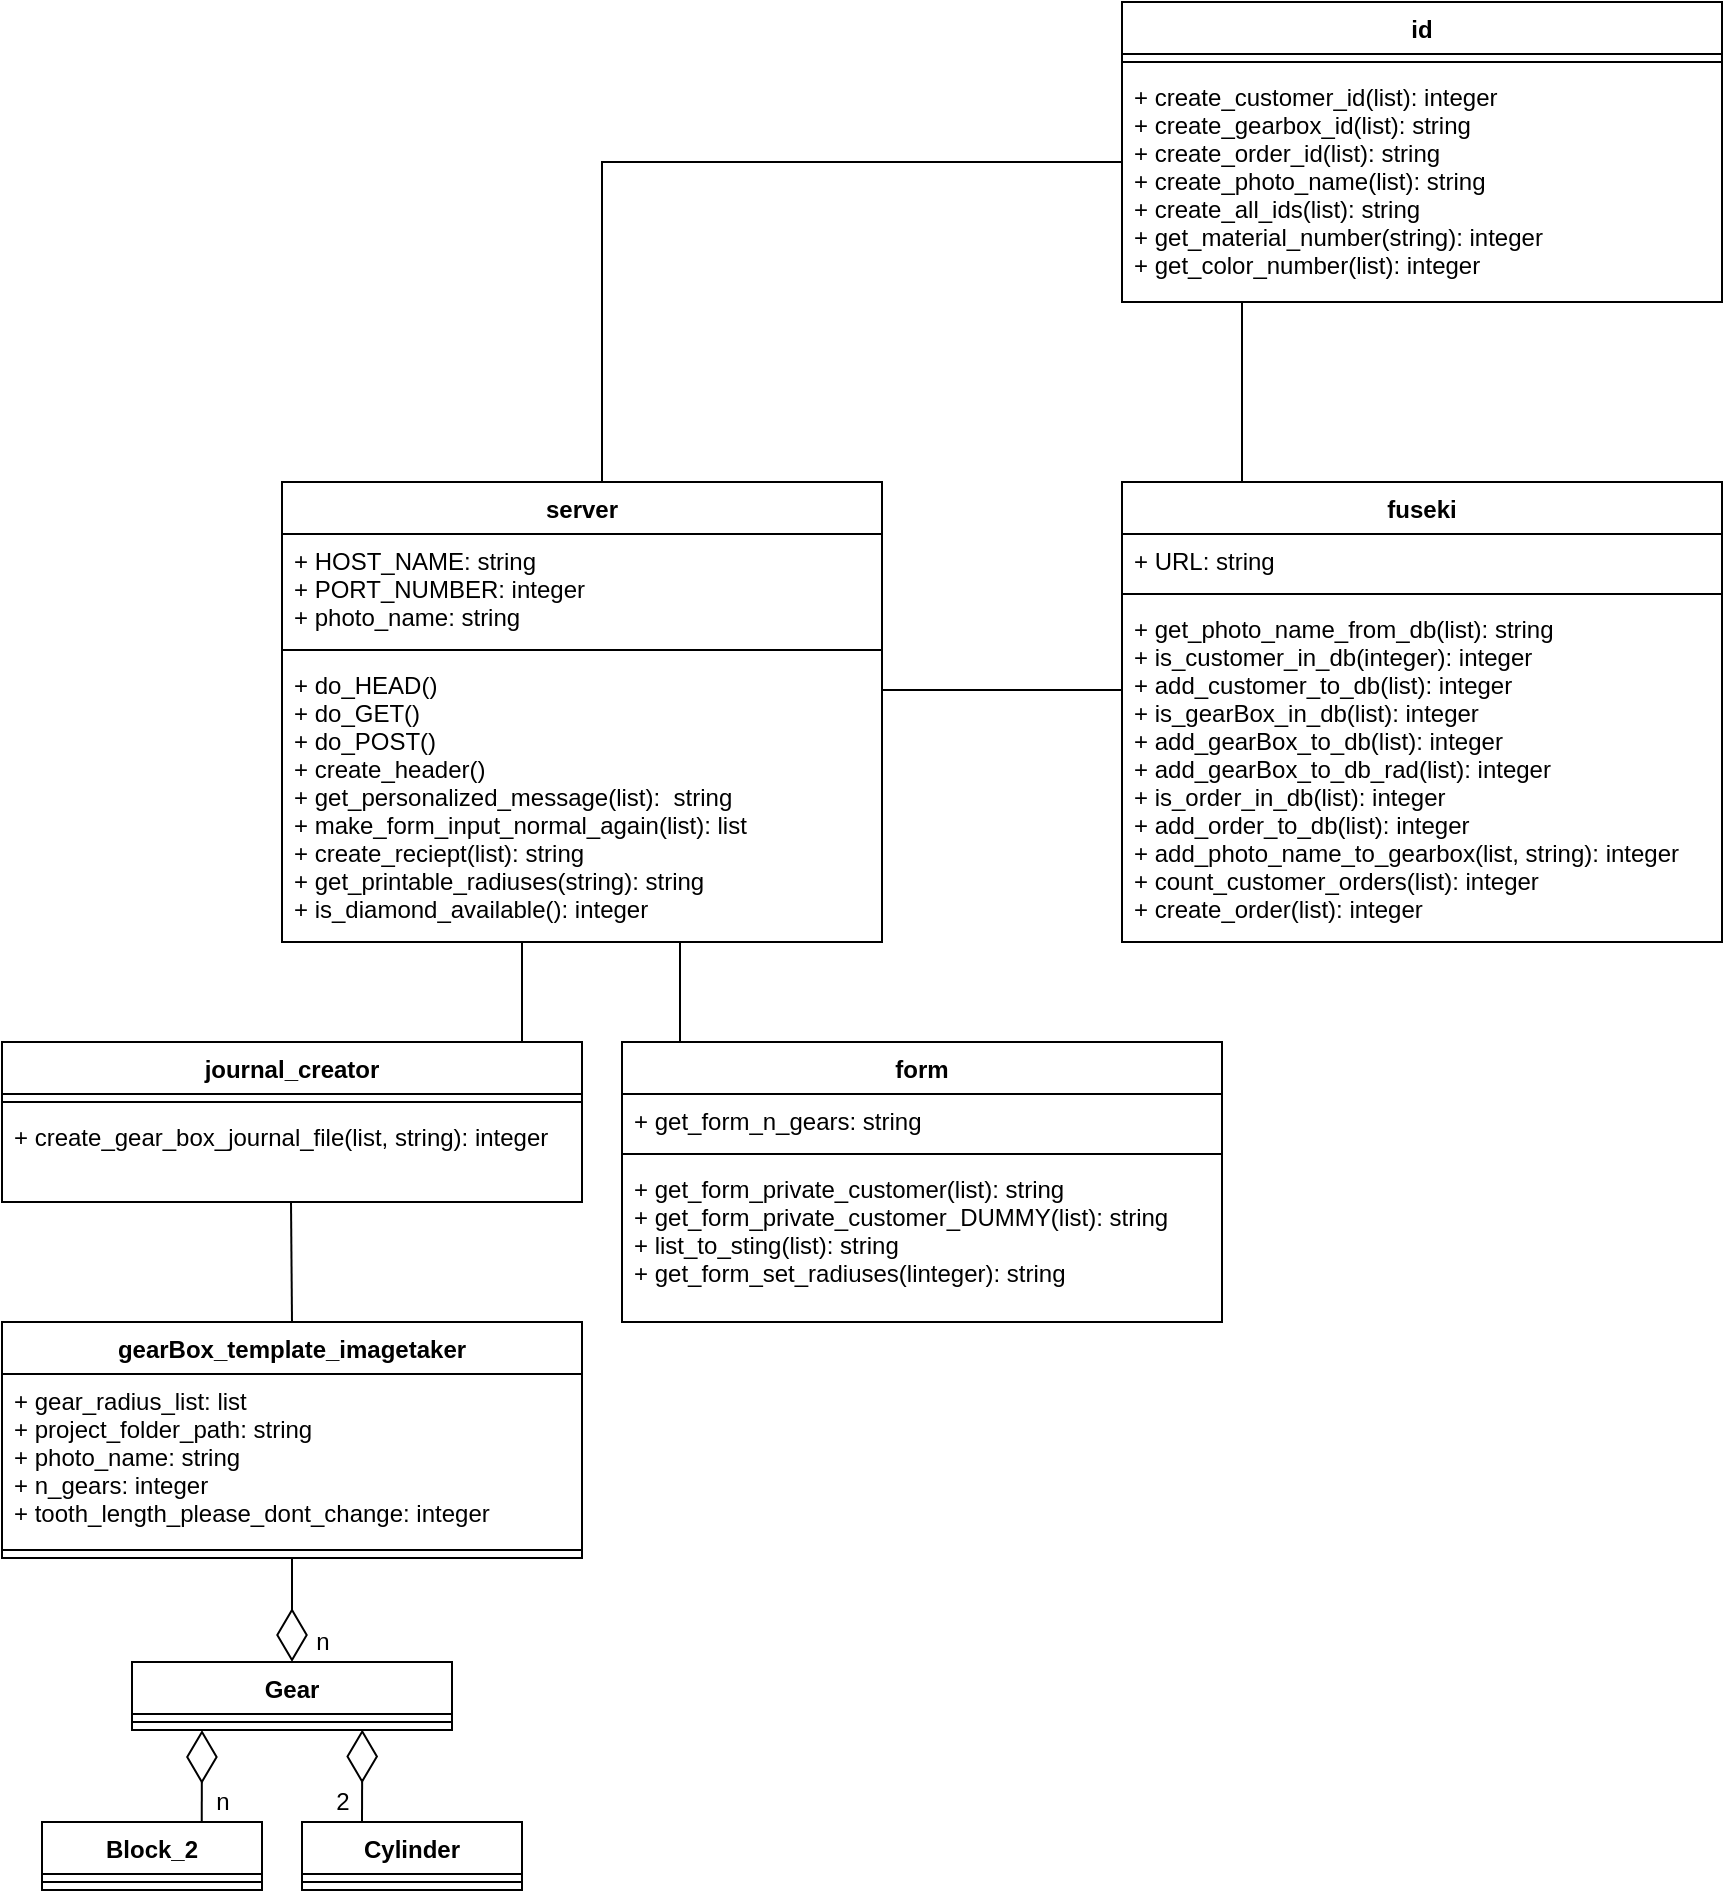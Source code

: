 <mxfile version="15.8.6" type="device"><diagram id="C5RBs43oDa-KdzZeNtuy" name="Page-1"><mxGraphModel dx="2076" dy="674" grid="1" gridSize="10" guides="1" tooltips="1" connect="1" arrows="1" fold="1" page="1" pageScale="1" pageWidth="827" pageHeight="1169" math="0" shadow="0"><root><mxCell id="WIyWlLk6GJQsqaUBKTNV-0"/><mxCell id="WIyWlLk6GJQsqaUBKTNV-1" parent="WIyWlLk6GJQsqaUBKTNV-0"/><mxCell id="nqWox4dX7X_OwQ-kaCHW-36" value="id" style="swimlane;fontStyle=1;align=center;verticalAlign=top;childLayout=stackLayout;horizontal=1;startSize=26;horizontalStack=0;resizeParent=1;resizeParentMax=0;resizeLast=0;collapsible=1;marginBottom=0;" parent="WIyWlLk6GJQsqaUBKTNV-1" vertex="1"><mxGeometry x="460" y="80" width="300" height="150" as="geometry"/></mxCell><mxCell id="nqWox4dX7X_OwQ-kaCHW-38" value="" style="line;strokeWidth=1;fillColor=none;align=left;verticalAlign=middle;spacingTop=-1;spacingLeft=3;spacingRight=3;rotatable=0;labelPosition=right;points=[];portConstraint=eastwest;" parent="nqWox4dX7X_OwQ-kaCHW-36" vertex="1"><mxGeometry y="26" width="300" height="8" as="geometry"/></mxCell><mxCell id="nqWox4dX7X_OwQ-kaCHW-39" value="+ create_customer_id(list): integer&#10;+ create_gearbox_id(list): string&#10;+ create_order_id(list): string&#10;+ create_photo_name(list): string&#10;+ create_all_ids(list): string&#10;+ get_material_number(string): integer&#10;+ get_color_number(list): integer" style="text;strokeColor=none;fillColor=none;align=left;verticalAlign=top;spacingLeft=4;spacingRight=4;overflow=hidden;rotatable=0;points=[[0,0.5],[1,0.5]];portConstraint=eastwest;" parent="nqWox4dX7X_OwQ-kaCHW-36" vertex="1"><mxGeometry y="34" width="300" height="116" as="geometry"/></mxCell><mxCell id="nqWox4dX7X_OwQ-kaCHW-47" value="server" style="swimlane;fontStyle=1;align=center;verticalAlign=top;childLayout=stackLayout;horizontal=1;startSize=26;horizontalStack=0;resizeParent=1;resizeParentMax=0;resizeLast=0;collapsible=1;marginBottom=0;" parent="WIyWlLk6GJQsqaUBKTNV-1" vertex="1"><mxGeometry x="40" y="320" width="300" height="230" as="geometry"/></mxCell><mxCell id="nqWox4dX7X_OwQ-kaCHW-48" value="+ HOST_NAME: string&#10;+ PORT_NUMBER: integer&#10;+ photo_name: string&#10;" style="text;strokeColor=none;fillColor=none;align=left;verticalAlign=top;spacingLeft=4;spacingRight=4;overflow=hidden;rotatable=0;points=[[0,0.5],[1,0.5]];portConstraint=eastwest;" parent="nqWox4dX7X_OwQ-kaCHW-47" vertex="1"><mxGeometry y="26" width="300" height="54" as="geometry"/></mxCell><mxCell id="nqWox4dX7X_OwQ-kaCHW-49" value="" style="line;strokeWidth=1;fillColor=none;align=left;verticalAlign=middle;spacingTop=-1;spacingLeft=3;spacingRight=3;rotatable=0;labelPosition=right;points=[];portConstraint=eastwest;" parent="nqWox4dX7X_OwQ-kaCHW-47" vertex="1"><mxGeometry y="80" width="300" height="8" as="geometry"/></mxCell><mxCell id="nqWox4dX7X_OwQ-kaCHW-50" value="+ do_HEAD()&#10;+ do_GET()&#10;+ do_POST()&#10;+ create_header()&#10;+ get_personalized_message(list):  string&#10;+ make_form_input_normal_again(list): list&#10;+ create_reciept(list): string&#10;+ get_printable_radiuses(string): string&#10;+ is_diamond_available(): integer&#10;" style="text;strokeColor=none;fillColor=none;align=left;verticalAlign=top;spacingLeft=4;spacingRight=4;overflow=hidden;rotatable=0;points=[[0,0.5],[1,0.5]];portConstraint=eastwest;" parent="nqWox4dX7X_OwQ-kaCHW-47" vertex="1"><mxGeometry y="88" width="300" height="142" as="geometry"/></mxCell><mxCell id="7IXbXkhC81YOQDZqol52-5" value="fuseki" style="swimlane;fontStyle=1;align=center;verticalAlign=top;childLayout=stackLayout;horizontal=1;startSize=26;horizontalStack=0;resizeParent=1;resizeParentMax=0;resizeLast=0;collapsible=1;marginBottom=0;" parent="WIyWlLk6GJQsqaUBKTNV-1" vertex="1"><mxGeometry x="460" y="320" width="300" height="230" as="geometry"/></mxCell><mxCell id="7IXbXkhC81YOQDZqol52-6" value="+ URL: string" style="text;strokeColor=none;fillColor=none;align=left;verticalAlign=top;spacingLeft=4;spacingRight=4;overflow=hidden;rotatable=0;points=[[0,0.5],[1,0.5]];portConstraint=eastwest;" parent="7IXbXkhC81YOQDZqol52-5" vertex="1"><mxGeometry y="26" width="300" height="26" as="geometry"/></mxCell><mxCell id="7IXbXkhC81YOQDZqol52-7" value="" style="line;strokeWidth=1;fillColor=none;align=left;verticalAlign=middle;spacingTop=-1;spacingLeft=3;spacingRight=3;rotatable=0;labelPosition=right;points=[];portConstraint=eastwest;" parent="7IXbXkhC81YOQDZqol52-5" vertex="1"><mxGeometry y="52" width="300" height="8" as="geometry"/></mxCell><mxCell id="7IXbXkhC81YOQDZqol52-8" value="+ get_photo_name_from_db(list): string&#10;+ is_customer_in_db(integer): integer&#10;+ add_customer_to_db(list): integer&#10;+ is_gearBox_in_db(list): integer&#10;+ add_gearBox_to_db(list): integer&#10;+ add_gearBox_to_db_rad(list): integer&#10;+ is_order_in_db(list): integer&#10;+ add_order_to_db(list): integer&#10;+ add_photo_name_to_gearbox(list, string): integer&#10;+ count_customer_orders(list): integer&#10;+ create_order(list): integer" style="text;strokeColor=none;fillColor=none;align=left;verticalAlign=top;spacingLeft=4;spacingRight=4;overflow=hidden;rotatable=0;points=[[0,0.5],[1,0.5]];portConstraint=eastwest;" parent="7IXbXkhC81YOQDZqol52-5" vertex="1"><mxGeometry y="60" width="300" height="170" as="geometry"/></mxCell><mxCell id="7IXbXkhC81YOQDZqol52-19" value="journal_creator" style="swimlane;fontStyle=1;align=center;verticalAlign=top;childLayout=stackLayout;horizontal=1;startSize=26;horizontalStack=0;resizeParent=1;resizeParentMax=0;resizeLast=0;collapsible=1;marginBottom=0;" parent="WIyWlLk6GJQsqaUBKTNV-1" vertex="1"><mxGeometry x="-100" y="600" width="290" height="80" as="geometry"/></mxCell><mxCell id="7IXbXkhC81YOQDZqol52-21" value="" style="line;strokeWidth=1;fillColor=none;align=left;verticalAlign=middle;spacingTop=-1;spacingLeft=3;spacingRight=3;rotatable=0;labelPosition=right;points=[];portConstraint=eastwest;" parent="7IXbXkhC81YOQDZqol52-19" vertex="1"><mxGeometry y="26" width="290" height="8" as="geometry"/></mxCell><mxCell id="7IXbXkhC81YOQDZqol52-22" value="+ create_gear_box_journal_file(list, string): integer" style="text;strokeColor=none;fillColor=none;align=left;verticalAlign=top;spacingLeft=4;spacingRight=4;overflow=hidden;rotatable=0;points=[[0,0.5],[1,0.5]];portConstraint=eastwest;" parent="7IXbXkhC81YOQDZqol52-19" vertex="1"><mxGeometry y="34" width="290" height="46" as="geometry"/></mxCell><mxCell id="DbTfy1JLn6X_RhKyX60p-6" value="" style="line;strokeWidth=1;fillColor=none;align=left;verticalAlign=middle;spacingTop=-1;spacingLeft=3;spacingRight=3;rotatable=0;labelPosition=right;points=[];portConstraint=eastwest;" parent="WIyWlLk6GJQsqaUBKTNV-1" vertex="1"><mxGeometry x="340" y="420" width="120" height="8" as="geometry"/></mxCell><mxCell id="DbTfy1JLn6X_RhKyX60p-9" value="" style="line;strokeWidth=1;fillColor=none;align=left;verticalAlign=middle;spacingTop=-1;spacingLeft=3;spacingRight=3;rotatable=0;labelPosition=right;points=[];portConstraint=eastwest;" parent="WIyWlLk6GJQsqaUBKTNV-1" vertex="1"><mxGeometry x="240" y="560" height="60" as="geometry"/></mxCell><mxCell id="DbTfy1JLn6X_RhKyX60p-15" value="" style="endArrow=none;html=1;edgeStyle=orthogonalEdgeStyle;rounded=0;" parent="WIyWlLk6GJQsqaUBKTNV-1" edge="1"><mxGeometry relative="1" as="geometry"><mxPoint x="520" y="320" as="sourcePoint"/><mxPoint x="520" y="230" as="targetPoint"/><Array as="points"><mxPoint x="520" y="320"/><mxPoint x="520" y="230"/></Array></mxGeometry></mxCell><mxCell id="DbTfy1JLn6X_RhKyX60p-16" value="" style="endArrow=none;html=1;edgeStyle=orthogonalEdgeStyle;rounded=0;" parent="WIyWlLk6GJQsqaUBKTNV-1" target="nqWox4dX7X_OwQ-kaCHW-39" edge="1"><mxGeometry relative="1" as="geometry"><mxPoint x="200" y="320" as="sourcePoint"/><mxPoint x="200" y="160" as="targetPoint"/><Array as="points"><mxPoint x="200" y="160"/></Array></mxGeometry></mxCell><mxCell id="DbTfy1JLn6X_RhKyX60p-23" value="form" style="swimlane;fontStyle=1;align=center;verticalAlign=top;childLayout=stackLayout;horizontal=1;startSize=26;horizontalStack=0;resizeParent=1;resizeParentMax=0;resizeLast=0;collapsible=1;marginBottom=0;" parent="WIyWlLk6GJQsqaUBKTNV-1" vertex="1"><mxGeometry x="210" y="600" width="300" height="140" as="geometry"/></mxCell><mxCell id="DbTfy1JLn6X_RhKyX60p-24" value="+ get_form_n_gears: string" style="text;strokeColor=none;fillColor=none;align=left;verticalAlign=top;spacingLeft=4;spacingRight=4;overflow=hidden;rotatable=0;points=[[0,0.5],[1,0.5]];portConstraint=eastwest;" parent="DbTfy1JLn6X_RhKyX60p-23" vertex="1"><mxGeometry y="26" width="300" height="26" as="geometry"/></mxCell><mxCell id="DbTfy1JLn6X_RhKyX60p-25" value="" style="line;strokeWidth=1;fillColor=none;align=left;verticalAlign=middle;spacingTop=-1;spacingLeft=3;spacingRight=3;rotatable=0;labelPosition=right;points=[];portConstraint=eastwest;" parent="DbTfy1JLn6X_RhKyX60p-23" vertex="1"><mxGeometry y="52" width="300" height="8" as="geometry"/></mxCell><mxCell id="DbTfy1JLn6X_RhKyX60p-26" value="+ get_form_private_customer(list): string&#10;+ get_form_private_customer_DUMMY(list): string&#10;+ list_to_sting(list): string&#10;+ get_form_set_radiuses(linteger): string" style="text;strokeColor=none;fillColor=none;align=left;verticalAlign=top;spacingLeft=4;spacingRight=4;overflow=hidden;rotatable=0;points=[[0,0.5],[1,0.5]];portConstraint=eastwest;" parent="DbTfy1JLn6X_RhKyX60p-23" vertex="1"><mxGeometry y="60" width="300" height="80" as="geometry"/></mxCell><mxCell id="DbTfy1JLn6X_RhKyX60p-34" value="" style="endArrow=none;html=1;edgeStyle=orthogonalEdgeStyle;rounded=0;" parent="WIyWlLk6GJQsqaUBKTNV-1" edge="1"><mxGeometry relative="1" as="geometry"><mxPoint x="239" y="550" as="sourcePoint"/><mxPoint x="239" y="600" as="targetPoint"/></mxGeometry></mxCell><mxCell id="DbTfy1JLn6X_RhKyX60p-37" value="" style="endArrow=none;html=1;edgeStyle=orthogonalEdgeStyle;rounded=0;" parent="WIyWlLk6GJQsqaUBKTNV-1" edge="1"><mxGeometry relative="1" as="geometry"><mxPoint x="160" y="550" as="sourcePoint"/><mxPoint x="160" y="600" as="targetPoint"/></mxGeometry></mxCell><mxCell id="DbTfy1JLn6X_RhKyX60p-38" value="gearBox_template_imagetaker" style="swimlane;fontStyle=1;align=center;verticalAlign=top;childLayout=stackLayout;horizontal=1;startSize=26;horizontalStack=0;resizeParent=1;resizeParentMax=0;resizeLast=0;collapsible=1;marginBottom=0;" parent="WIyWlLk6GJQsqaUBKTNV-1" vertex="1"><mxGeometry x="-100" y="740" width="290" height="118" as="geometry"/></mxCell><mxCell id="DbTfy1JLn6X_RhKyX60p-39" value="+ gear_radius_list: list&#10;+ project_folder_path: string&#10;+ photo_name: string&#10;+ n_gears: integer&#10;+ tooth_length_please_dont_change: integer" style="text;strokeColor=none;fillColor=none;align=left;verticalAlign=top;spacingLeft=4;spacingRight=4;overflow=hidden;rotatable=0;points=[[0,0.5],[1,0.5]];portConstraint=eastwest;" parent="DbTfy1JLn6X_RhKyX60p-38" vertex="1"><mxGeometry y="26" width="290" height="84" as="geometry"/></mxCell><mxCell id="DbTfy1JLn6X_RhKyX60p-40" value="" style="line;strokeWidth=1;fillColor=none;align=left;verticalAlign=middle;spacingTop=-1;spacingLeft=3;spacingRight=3;rotatable=0;labelPosition=right;points=[];portConstraint=eastwest;" parent="DbTfy1JLn6X_RhKyX60p-38" vertex="1"><mxGeometry y="110" width="290" height="8" as="geometry"/></mxCell><mxCell id="DbTfy1JLn6X_RhKyX60p-42" value="" style="endArrow=none;html=1;edgeStyle=orthogonalEdgeStyle;rounded=0;entryX=0.5;entryY=0;entryDx=0;entryDy=0;" parent="WIyWlLk6GJQsqaUBKTNV-1" target="DbTfy1JLn6X_RhKyX60p-38" edge="1"><mxGeometry relative="1" as="geometry"><mxPoint x="44.5" y="680" as="sourcePoint"/><mxPoint x="44.5" y="730" as="targetPoint"/></mxGeometry></mxCell><mxCell id="DbTfy1JLn6X_RhKyX60p-43" value="Gear" style="swimlane;fontStyle=1;align=center;verticalAlign=top;childLayout=stackLayout;horizontal=1;startSize=26;horizontalStack=0;resizeParent=1;resizeParentMax=0;resizeLast=0;collapsible=1;marginBottom=0;" parent="WIyWlLk6GJQsqaUBKTNV-1" vertex="1"><mxGeometry x="-35" y="910" width="160" height="34" as="geometry"/></mxCell><mxCell id="DbTfy1JLn6X_RhKyX60p-45" value="" style="line;strokeWidth=1;fillColor=none;align=left;verticalAlign=middle;spacingTop=-1;spacingLeft=3;spacingRight=3;rotatable=0;labelPosition=right;points=[];portConstraint=eastwest;" parent="DbTfy1JLn6X_RhKyX60p-43" vertex="1"><mxGeometry y="26" width="160" height="8" as="geometry"/></mxCell><mxCell id="DbTfy1JLn6X_RhKyX60p-47" value="" style="endArrow=diamondThin;endFill=0;endSize=24;html=1;rounded=0;entryX=0.5;entryY=0;entryDx=0;entryDy=0;exitX=0.5;exitY=1;exitDx=0;exitDy=0;" parent="WIyWlLk6GJQsqaUBKTNV-1" source="DbTfy1JLn6X_RhKyX60p-38" target="DbTfy1JLn6X_RhKyX60p-43" edge="1"><mxGeometry width="160" relative="1" as="geometry"><mxPoint x="70" y="860" as="sourcePoint"/><mxPoint x="230" y="860" as="targetPoint"/></mxGeometry></mxCell><mxCell id="DbTfy1JLn6X_RhKyX60p-48" value="n" style="text;html=1;align=center;verticalAlign=middle;resizable=0;points=[];autosize=1;strokeColor=none;fillColor=none;" parent="WIyWlLk6GJQsqaUBKTNV-1" vertex="1"><mxGeometry x="50" y="890" width="20" height="20" as="geometry"/></mxCell><mxCell id="DbTfy1JLn6X_RhKyX60p-49" value="Block_2" style="swimlane;fontStyle=1;align=center;verticalAlign=top;childLayout=stackLayout;horizontal=1;startSize=26;horizontalStack=0;resizeParent=1;resizeParentMax=0;resizeLast=0;collapsible=1;marginBottom=0;" parent="WIyWlLk6GJQsqaUBKTNV-1" vertex="1"><mxGeometry x="-80" y="990" width="110" height="34" as="geometry"/></mxCell><mxCell id="DbTfy1JLn6X_RhKyX60p-51" value="" style="line;strokeWidth=1;fillColor=none;align=left;verticalAlign=middle;spacingTop=-1;spacingLeft=3;spacingRight=3;rotatable=0;labelPosition=right;points=[];portConstraint=eastwest;" parent="DbTfy1JLn6X_RhKyX60p-49" vertex="1"><mxGeometry y="26" width="110" height="8" as="geometry"/></mxCell><mxCell id="DbTfy1JLn6X_RhKyX60p-53" value="Cylinder" style="swimlane;fontStyle=1;align=center;verticalAlign=top;childLayout=stackLayout;horizontal=1;startSize=26;horizontalStack=0;resizeParent=1;resizeParentMax=0;resizeLast=0;collapsible=1;marginBottom=0;" parent="WIyWlLk6GJQsqaUBKTNV-1" vertex="1"><mxGeometry x="50" y="990" width="110" height="34" as="geometry"/></mxCell><mxCell id="DbTfy1JLn6X_RhKyX60p-54" value="" style="line;strokeWidth=1;fillColor=none;align=left;verticalAlign=middle;spacingTop=-1;spacingLeft=3;spacingRight=3;rotatable=0;labelPosition=right;points=[];portConstraint=eastwest;" parent="DbTfy1JLn6X_RhKyX60p-53" vertex="1"><mxGeometry y="26" width="110" height="8" as="geometry"/></mxCell><mxCell id="DbTfy1JLn6X_RhKyX60p-56" value="" style="endArrow=diamondThin;endFill=0;endSize=24;html=1;rounded=0;exitX=0.726;exitY=0.008;exitDx=0;exitDy=0;exitPerimeter=0;" parent="WIyWlLk6GJQsqaUBKTNV-1" source="DbTfy1JLn6X_RhKyX60p-49" edge="1"><mxGeometry width="160" relative="1" as="geometry"><mxPoint x="-0.36" y="983.66" as="sourcePoint"/><mxPoint y="944" as="targetPoint"/></mxGeometry></mxCell><mxCell id="DbTfy1JLn6X_RhKyX60p-57" value="n" style="text;html=1;align=center;verticalAlign=middle;resizable=0;points=[];autosize=1;strokeColor=none;fillColor=none;" parent="WIyWlLk6GJQsqaUBKTNV-1" vertex="1"><mxGeometry y="970" width="20" height="20" as="geometry"/></mxCell><mxCell id="DbTfy1JLn6X_RhKyX60p-59" value="2" style="text;html=1;align=center;verticalAlign=middle;resizable=0;points=[];autosize=1;strokeColor=none;fillColor=none;" parent="WIyWlLk6GJQsqaUBKTNV-1" vertex="1"><mxGeometry x="60" y="970" width="20" height="20" as="geometry"/></mxCell><mxCell id="DbTfy1JLn6X_RhKyX60p-61" value="" style="endArrow=diamondThin;endFill=0;endSize=24;html=1;rounded=0;exitX=0.726;exitY=0.008;exitDx=0;exitDy=0;exitPerimeter=0;" parent="WIyWlLk6GJQsqaUBKTNV-1" edge="1"><mxGeometry width="160" relative="1" as="geometry"><mxPoint x="80.0" y="990.002" as="sourcePoint"/><mxPoint x="80.14" y="943.73" as="targetPoint"/></mxGeometry></mxCell></root></mxGraphModel></diagram></mxfile>